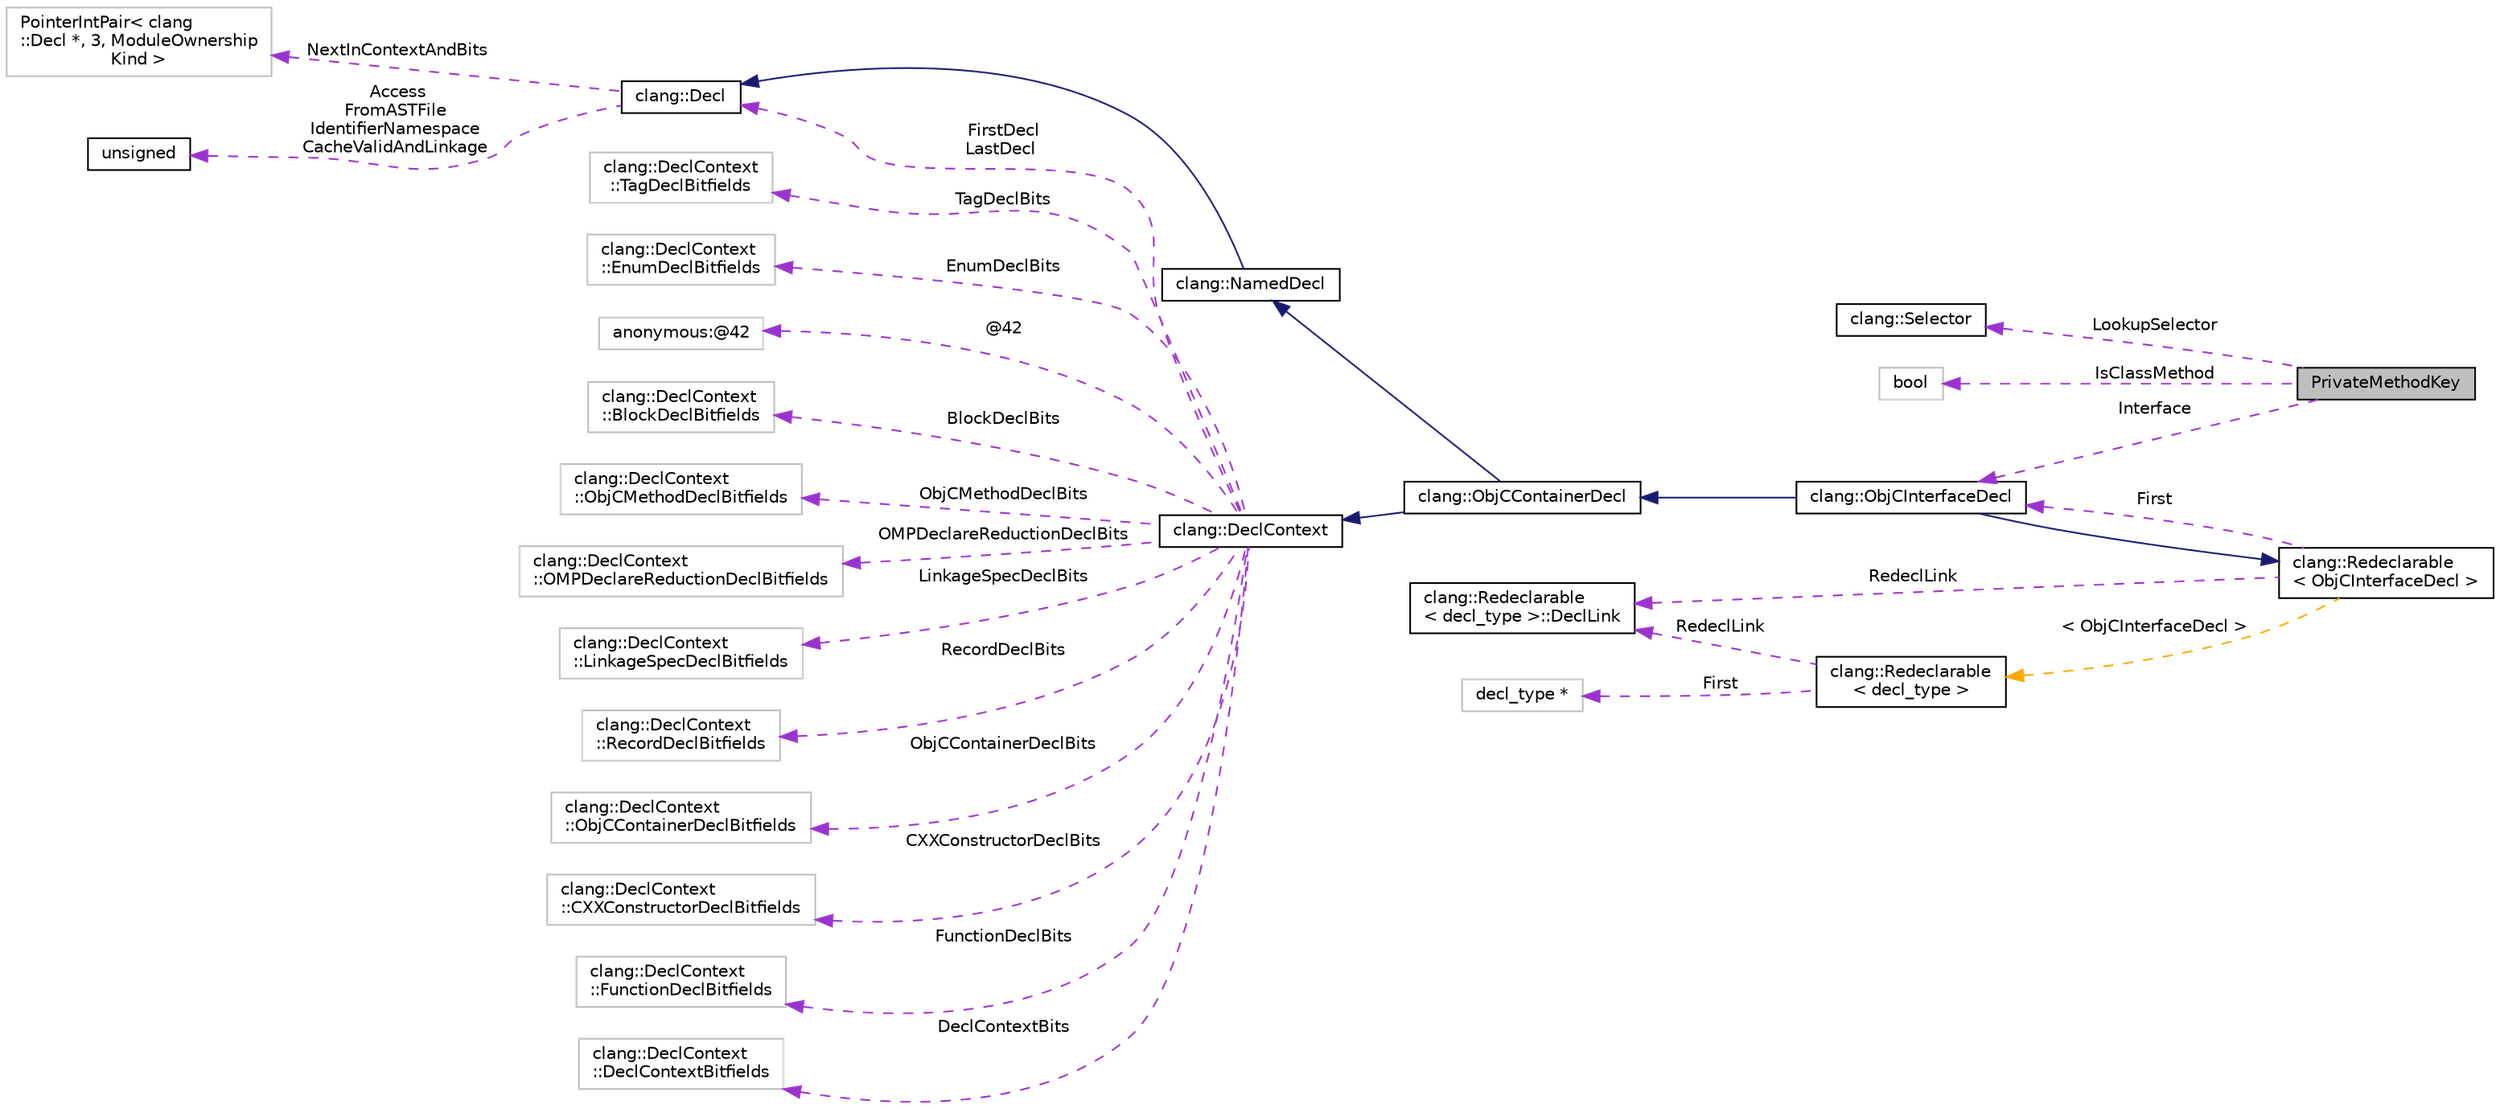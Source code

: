digraph "PrivateMethodKey"
{
 // LATEX_PDF_SIZE
  bgcolor="transparent";
  edge [fontname="Helvetica",fontsize="10",labelfontname="Helvetica",labelfontsize="10"];
  node [fontname="Helvetica",fontsize="10",shape=record];
  rankdir="LR";
  Node1 [label="PrivateMethodKey",height=0.2,width=0.4,color="black", fillcolor="grey75", style="filled", fontcolor="black",tooltip=" "];
  Node2 -> Node1 [dir="back",color="darkorchid3",fontsize="10",style="dashed",label=" LookupSelector" ,fontname="Helvetica"];
  Node2 [label="clang::Selector",height=0.2,width=0.4,color="black",URL="$classclang_1_1Selector.html",tooltip="Smart pointer class that efficiently represents Objective-C method names."];
  Node3 -> Node1 [dir="back",color="darkorchid3",fontsize="10",style="dashed",label=" Interface" ,fontname="Helvetica"];
  Node3 [label="clang::ObjCInterfaceDecl",height=0.2,width=0.4,color="black",URL="$classclang_1_1ObjCInterfaceDecl.html",tooltip="Represents an ObjC class declaration."];
  Node4 -> Node3 [dir="back",color="midnightblue",fontsize="10",style="solid",fontname="Helvetica"];
  Node4 [label="clang::ObjCContainerDecl",height=0.2,width=0.4,color="black",URL="$classclang_1_1ObjCContainerDecl.html",tooltip="ObjCContainerDecl - Represents a container for method declarations."];
  Node5 -> Node4 [dir="back",color="midnightblue",fontsize="10",style="solid",fontname="Helvetica"];
  Node5 [label="clang::NamedDecl",height=0.2,width=0.4,color="black",URL="$classclang_1_1NamedDecl.html",tooltip="This represents a decl that may have a name."];
  Node6 -> Node5 [dir="back",color="midnightblue",fontsize="10",style="solid",fontname="Helvetica"];
  Node6 [label="clang::Decl",height=0.2,width=0.4,color="black",URL="$classclang_1_1Decl.html",tooltip="Decl - This represents one declaration (or definition), e.g."];
  Node7 -> Node6 [dir="back",color="darkorchid3",fontsize="10",style="dashed",label=" NextInContextAndBits" ,fontname="Helvetica"];
  Node7 [label="PointerIntPair\< clang\l::Decl *, 3, ModuleOwnership\lKind \>",height=0.2,width=0.4,color="grey75",tooltip=" "];
  Node8 -> Node6 [dir="back",color="darkorchid3",fontsize="10",style="dashed",label=" Access\nFromASTFile\nIdentifierNamespace\nCacheValidAndLinkage" ,fontname="Helvetica"];
  Node8 [label="unsigned",height=0.2,width=0.4,color="black",URL="$classunsigned.html",tooltip=" "];
  Node9 -> Node4 [dir="back",color="midnightblue",fontsize="10",style="solid",fontname="Helvetica"];
  Node9 [label="clang::DeclContext",height=0.2,width=0.4,color="black",URL="$classclang_1_1DeclContext.html",tooltip="DeclContext - This is used only as base class of specific decl types that can act as declaration cont..."];
  Node10 -> Node9 [dir="back",color="darkorchid3",fontsize="10",style="dashed",label=" TagDeclBits" ,fontname="Helvetica"];
  Node10 [label="clang::DeclContext\l::TagDeclBitfields",height=0.2,width=0.4,color="grey75",tooltip="Stores the bits used by TagDecl."];
  Node11 -> Node9 [dir="back",color="darkorchid3",fontsize="10",style="dashed",label=" EnumDeclBits" ,fontname="Helvetica"];
  Node11 [label="clang::DeclContext\l::EnumDeclBitfields",height=0.2,width=0.4,color="grey75",tooltip="Stores the bits used by EnumDecl."];
  Node12 -> Node9 [dir="back",color="darkorchid3",fontsize="10",style="dashed",label=" @42" ,fontname="Helvetica"];
  Node12 [label="anonymous:@42",height=0.2,width=0.4,color="grey75",tooltip=" "];
  Node13 -> Node9 [dir="back",color="darkorchid3",fontsize="10",style="dashed",label=" BlockDeclBits" ,fontname="Helvetica"];
  Node13 [label="clang::DeclContext\l::BlockDeclBitfields",height=0.2,width=0.4,color="grey75",tooltip="Stores the bits used by BlockDecl."];
  Node14 -> Node9 [dir="back",color="darkorchid3",fontsize="10",style="dashed",label=" ObjCMethodDeclBits" ,fontname="Helvetica"];
  Node14 [label="clang::DeclContext\l::ObjCMethodDeclBitfields",height=0.2,width=0.4,color="grey75",tooltip="Stores the bits used by ObjCMethodDecl."];
  Node15 -> Node9 [dir="back",color="darkorchid3",fontsize="10",style="dashed",label=" OMPDeclareReductionDeclBits" ,fontname="Helvetica"];
  Node15 [label="clang::DeclContext\l::OMPDeclareReductionDeclBitfields",height=0.2,width=0.4,color="grey75",tooltip="Stores the bits used by OMPDeclareReductionDecl."];
  Node16 -> Node9 [dir="back",color="darkorchid3",fontsize="10",style="dashed",label=" LinkageSpecDeclBits" ,fontname="Helvetica"];
  Node16 [label="clang::DeclContext\l::LinkageSpecDeclBitfields",height=0.2,width=0.4,color="grey75",tooltip="Stores the bits used by LinkageSpecDecl."];
  Node17 -> Node9 [dir="back",color="darkorchid3",fontsize="10",style="dashed",label=" RecordDeclBits" ,fontname="Helvetica"];
  Node17 [label="clang::DeclContext\l::RecordDeclBitfields",height=0.2,width=0.4,color="grey75",tooltip="Stores the bits used by RecordDecl."];
  Node18 -> Node9 [dir="back",color="darkorchid3",fontsize="10",style="dashed",label=" ObjCContainerDeclBits" ,fontname="Helvetica"];
  Node18 [label="clang::DeclContext\l::ObjCContainerDeclBitfields",height=0.2,width=0.4,color="grey75",tooltip="Stores the bits used by ObjCContainerDecl."];
  Node19 -> Node9 [dir="back",color="darkorchid3",fontsize="10",style="dashed",label=" CXXConstructorDeclBits" ,fontname="Helvetica"];
  Node19 [label="clang::DeclContext\l::CXXConstructorDeclBitfields",height=0.2,width=0.4,color="grey75",tooltip="Stores the bits used by CXXConstructorDecl."];
  Node20 -> Node9 [dir="back",color="darkorchid3",fontsize="10",style="dashed",label=" FunctionDeclBits" ,fontname="Helvetica"];
  Node20 [label="clang::DeclContext\l::FunctionDeclBitfields",height=0.2,width=0.4,color="grey75",tooltip="Stores the bits used by FunctionDecl."];
  Node21 -> Node9 [dir="back",color="darkorchid3",fontsize="10",style="dashed",label=" DeclContextBits" ,fontname="Helvetica"];
  Node21 [label="clang::DeclContext\l::DeclContextBitfields",height=0.2,width=0.4,color="grey75",tooltip="Stores the bits used by DeclContext."];
  Node6 -> Node9 [dir="back",color="darkorchid3",fontsize="10",style="dashed",label=" FirstDecl\nLastDecl" ,fontname="Helvetica"];
  Node22 -> Node3 [dir="back",color="midnightblue",fontsize="10",style="solid",fontname="Helvetica"];
  Node22 [label="clang::Redeclarable\l\< ObjCInterfaceDecl \>",height=0.2,width=0.4,color="black",URL="$classclang_1_1Redeclarable.html",tooltip=" "];
  Node3 -> Node22 [dir="back",color="darkorchid3",fontsize="10",style="dashed",label=" First" ,fontname="Helvetica"];
  Node23 -> Node22 [dir="back",color="darkorchid3",fontsize="10",style="dashed",label=" RedeclLink" ,fontname="Helvetica"];
  Node23 [label="clang::Redeclarable\l\< decl_type \>::DeclLink",height=0.2,width=0.4,color="black",URL="$classclang_1_1Redeclarable_1_1DeclLink.html",tooltip=" "];
  Node24 -> Node22 [dir="back",color="orange",fontsize="10",style="dashed",label=" \< ObjCInterfaceDecl \>" ,fontname="Helvetica"];
  Node24 [label="clang::Redeclarable\l\< decl_type \>",height=0.2,width=0.4,color="black",URL="$classclang_1_1Redeclarable.html",tooltip="Provides common interface for the Decls that can be redeclared."];
  Node23 -> Node24 [dir="back",color="darkorchid3",fontsize="10",style="dashed",label=" RedeclLink" ,fontname="Helvetica"];
  Node25 -> Node24 [dir="back",color="darkorchid3",fontsize="10",style="dashed",label=" First" ,fontname="Helvetica"];
  Node25 [label="decl_type *",height=0.2,width=0.4,color="grey75",tooltip=" "];
  Node26 -> Node1 [dir="back",color="darkorchid3",fontsize="10",style="dashed",label=" IsClassMethod" ,fontname="Helvetica"];
  Node26 [label="bool",height=0.2,width=0.4,color="grey75",tooltip=" "];
}
